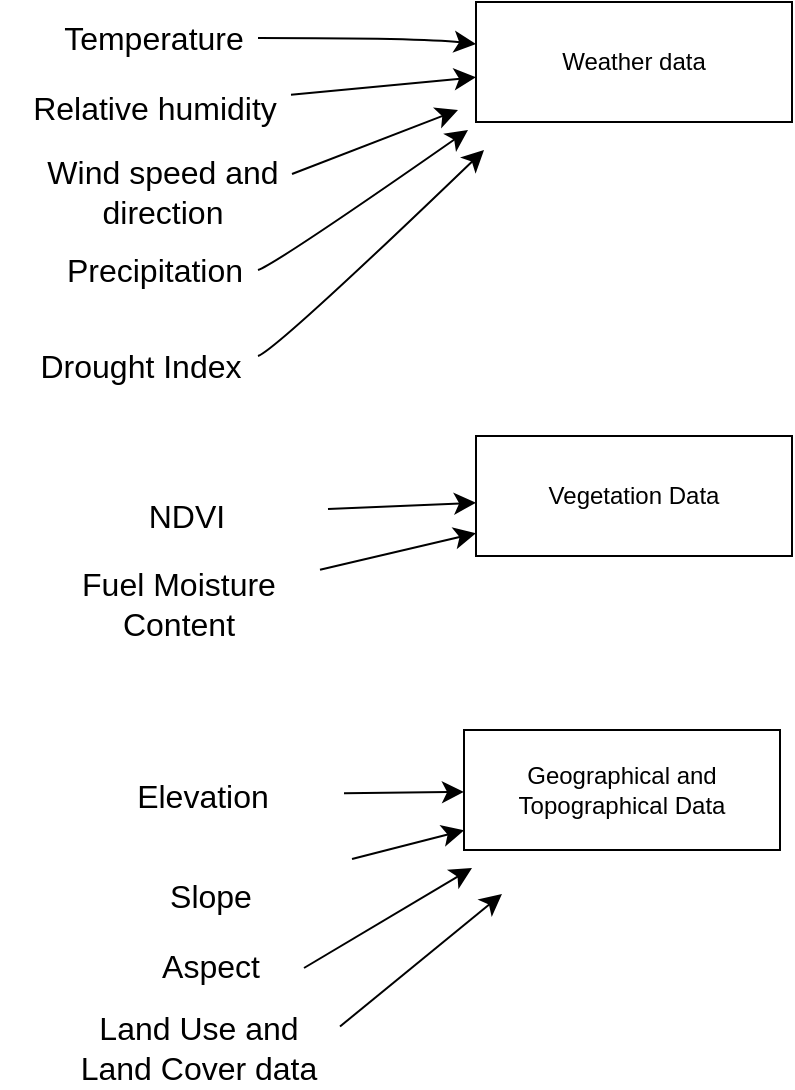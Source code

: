 <mxfile version="23.1.7" type="github">
  <diagram name="Page-1" id="PKp0a9mawbUQyF0-Q9NP">
    <mxGraphModel dx="1390" dy="-153" grid="0" gridSize="10" guides="1" tooltips="1" connect="1" arrows="1" fold="1" page="0" pageScale="1" pageWidth="850" pageHeight="1100" math="0" shadow="0">
      <root>
        <mxCell id="0" />
        <mxCell id="1" parent="0" />
        <mxCell id="-QceHO0PdCHQLvCHk2Ca-3" value="" style="edgeStyle=none;curved=1;rounded=0;orthogonalLoop=1;jettySize=auto;html=1;fontSize=12;startSize=8;endSize=8;" edge="1" parent="1" source="-QceHO0PdCHQLvCHk2Ca-1" target="-QceHO0PdCHQLvCHk2Ca-2">
          <mxGeometry relative="1" as="geometry">
            <Array as="points">
              <mxPoint x="-56" y="436" />
            </Array>
          </mxGeometry>
        </mxCell>
        <mxCell id="-QceHO0PdCHQLvCHk2Ca-1" value="Temperature" style="text;strokeColor=none;fillColor=none;html=1;align=center;verticalAlign=middle;whiteSpace=wrap;rounded=0;fontSize=16;" vertex="1" parent="1">
          <mxGeometry x="-242" y="421" width="104" height="30" as="geometry" />
        </mxCell>
        <mxCell id="-QceHO0PdCHQLvCHk2Ca-2" value="Weather data" style="whiteSpace=wrap;html=1;" vertex="1" parent="1">
          <mxGeometry x="-29" y="418" width="158" height="60" as="geometry" />
        </mxCell>
        <mxCell id="-QceHO0PdCHQLvCHk2Ca-5" value="" style="edgeStyle=none;curved=1;rounded=0;orthogonalLoop=1;jettySize=auto;html=1;fontSize=12;startSize=8;endSize=8;" edge="1" parent="1" source="-QceHO0PdCHQLvCHk2Ca-4" target="-QceHO0PdCHQLvCHk2Ca-2">
          <mxGeometry relative="1" as="geometry" />
        </mxCell>
        <mxCell id="-QceHO0PdCHQLvCHk2Ca-4" value="Relative humidity" style="text;strokeColor=none;fillColor=none;html=1;align=center;verticalAlign=middle;whiteSpace=wrap;rounded=0;fontSize=16;" vertex="1" parent="1">
          <mxGeometry x="-258.5" y="451" width="137" height="40" as="geometry" />
        </mxCell>
        <mxCell id="-QceHO0PdCHQLvCHk2Ca-8" value="Wind speed and direction" style="text;strokeColor=none;fillColor=none;html=1;align=center;verticalAlign=middle;whiteSpace=wrap;rounded=0;fontSize=16;" vertex="1" parent="1">
          <mxGeometry x="-256" y="492" width="141" height="41" as="geometry" />
        </mxCell>
        <mxCell id="-QceHO0PdCHQLvCHk2Ca-9" value="" style="edgeStyle=none;curved=1;rounded=0;orthogonalLoop=1;jettySize=auto;html=1;fontSize=12;startSize=8;endSize=8;" edge="1" parent="1">
          <mxGeometry relative="1" as="geometry">
            <mxPoint x="-121" y="504" as="sourcePoint" />
            <mxPoint x="-38" y="472" as="targetPoint" />
          </mxGeometry>
        </mxCell>
        <mxCell id="-QceHO0PdCHQLvCHk2Ca-10" value="Precipitation" style="text;strokeColor=none;fillColor=none;html=1;align=center;verticalAlign=middle;whiteSpace=wrap;rounded=0;fontSize=16;" vertex="1" parent="1">
          <mxGeometry x="-260.5" y="531" width="141" height="41" as="geometry" />
        </mxCell>
        <mxCell id="-QceHO0PdCHQLvCHk2Ca-11" value="" style="edgeStyle=none;curved=1;rounded=0;orthogonalLoop=1;jettySize=auto;html=1;fontSize=12;startSize=8;endSize=8;" edge="1" parent="1">
          <mxGeometry relative="1" as="geometry">
            <mxPoint x="-138" y="552" as="sourcePoint" />
            <mxPoint x="-33" y="482" as="targetPoint" />
            <Array as="points">
              <mxPoint x="-129" y="549" />
            </Array>
          </mxGeometry>
        </mxCell>
        <mxCell id="-QceHO0PdCHQLvCHk2Ca-12" value="Drought Index" style="text;strokeColor=none;fillColor=none;html=1;align=center;verticalAlign=middle;whiteSpace=wrap;rounded=0;fontSize=16;" vertex="1" parent="1">
          <mxGeometry x="-267" y="579" width="141" height="41" as="geometry" />
        </mxCell>
        <mxCell id="-QceHO0PdCHQLvCHk2Ca-13" value="" style="edgeStyle=none;curved=1;rounded=0;orthogonalLoop=1;jettySize=auto;html=1;fontSize=12;startSize=8;endSize=8;" edge="1" parent="1">
          <mxGeometry relative="1" as="geometry">
            <mxPoint x="-138" y="595" as="sourcePoint" />
            <mxPoint x="-25" y="492" as="targetPoint" />
            <Array as="points">
              <mxPoint x="-129" y="592" />
            </Array>
          </mxGeometry>
        </mxCell>
        <mxCell id="-QceHO0PdCHQLvCHk2Ca-14" value="Vegetation Data" style="whiteSpace=wrap;html=1;" vertex="1" parent="1">
          <mxGeometry x="-29" y="635" width="158" height="60" as="geometry" />
        </mxCell>
        <mxCell id="-QceHO0PdCHQLvCHk2Ca-16" value="" style="edgeStyle=none;curved=1;rounded=0;orthogonalLoop=1;jettySize=auto;html=1;fontSize=12;startSize=8;endSize=8;" edge="1" parent="1" source="-QceHO0PdCHQLvCHk2Ca-15" target="-QceHO0PdCHQLvCHk2Ca-14">
          <mxGeometry relative="1" as="geometry" />
        </mxCell>
        <mxCell id="-QceHO0PdCHQLvCHk2Ca-15" value="NDVI" style="text;strokeColor=none;fillColor=none;html=1;align=center;verticalAlign=middle;whiteSpace=wrap;rounded=0;fontSize=16;" vertex="1" parent="1">
          <mxGeometry x="-244" y="654" width="141" height="41" as="geometry" />
        </mxCell>
        <mxCell id="-QceHO0PdCHQLvCHk2Ca-18" value="" style="edgeStyle=none;curved=1;rounded=0;orthogonalLoop=1;jettySize=auto;html=1;fontSize=12;startSize=8;endSize=8;" edge="1" parent="1" source="-QceHO0PdCHQLvCHk2Ca-17" target="-QceHO0PdCHQLvCHk2Ca-14">
          <mxGeometry relative="1" as="geometry" />
        </mxCell>
        <mxCell id="-QceHO0PdCHQLvCHk2Ca-17" value="Fuel Moisture Content" style="text;strokeColor=none;fillColor=none;html=1;align=center;verticalAlign=middle;whiteSpace=wrap;rounded=0;fontSize=16;" vertex="1" parent="1">
          <mxGeometry x="-248" y="698" width="141" height="41" as="geometry" />
        </mxCell>
        <mxCell id="-QceHO0PdCHQLvCHk2Ca-19" value="Geographical and Topographical Data" style="whiteSpace=wrap;html=1;" vertex="1" parent="1">
          <mxGeometry x="-35" y="782" width="158" height="60" as="geometry" />
        </mxCell>
        <mxCell id="-QceHO0PdCHQLvCHk2Ca-21" value="" style="edgeStyle=none;curved=1;rounded=0;orthogonalLoop=1;jettySize=auto;html=1;fontSize=12;startSize=8;endSize=8;" edge="1" parent="1" source="-QceHO0PdCHQLvCHk2Ca-20" target="-QceHO0PdCHQLvCHk2Ca-19">
          <mxGeometry relative="1" as="geometry" />
        </mxCell>
        <mxCell id="-QceHO0PdCHQLvCHk2Ca-20" value="Elevation" style="text;strokeColor=none;fillColor=none;html=1;align=center;verticalAlign=middle;whiteSpace=wrap;rounded=0;fontSize=16;" vertex="1" parent="1">
          <mxGeometry x="-236" y="794" width="141" height="41" as="geometry" />
        </mxCell>
        <mxCell id="-QceHO0PdCHQLvCHk2Ca-23" value="" style="edgeStyle=none;curved=1;rounded=0;orthogonalLoop=1;jettySize=auto;html=1;fontSize=12;startSize=8;endSize=8;" edge="1" parent="1" source="-QceHO0PdCHQLvCHk2Ca-22" target="-QceHO0PdCHQLvCHk2Ca-19">
          <mxGeometry relative="1" as="geometry" />
        </mxCell>
        <mxCell id="-QceHO0PdCHQLvCHk2Ca-22" value="Slope" style="text;strokeColor=none;fillColor=none;html=1;align=center;verticalAlign=middle;whiteSpace=wrap;rounded=0;fontSize=16;" vertex="1" parent="1">
          <mxGeometry x="-232" y="844" width="141" height="41" as="geometry" />
        </mxCell>
        <mxCell id="-QceHO0PdCHQLvCHk2Ca-24" value="Aspect" style="text;strokeColor=none;fillColor=none;html=1;align=center;verticalAlign=middle;whiteSpace=wrap;rounded=0;fontSize=16;" vertex="1" parent="1">
          <mxGeometry x="-232" y="879" width="141" height="41" as="geometry" />
        </mxCell>
        <mxCell id="-QceHO0PdCHQLvCHk2Ca-25" value="" style="edgeStyle=none;curved=1;rounded=0;orthogonalLoop=1;jettySize=auto;html=1;fontSize=12;startSize=8;endSize=8;" edge="1" parent="1">
          <mxGeometry relative="1" as="geometry">
            <mxPoint x="-115" y="901" as="sourcePoint" />
            <mxPoint x="-31" y="851" as="targetPoint" />
          </mxGeometry>
        </mxCell>
        <mxCell id="-QceHO0PdCHQLvCHk2Ca-26" value="" style="edgeStyle=none;curved=1;rounded=0;orthogonalLoop=1;jettySize=auto;html=1;fontSize=12;startSize=8;endSize=8;exitX=1;exitY=0.25;exitDx=0;exitDy=0;" edge="1" parent="1" source="-QceHO0PdCHQLvCHk2Ca-27">
          <mxGeometry relative="1" as="geometry">
            <mxPoint x="-118" y="942" as="sourcePoint" />
            <mxPoint x="-16" y="864" as="targetPoint" />
          </mxGeometry>
        </mxCell>
        <mxCell id="-QceHO0PdCHQLvCHk2Ca-27" value="Land Use and Land Cover data" style="text;strokeColor=none;fillColor=none;html=1;align=center;verticalAlign=middle;whiteSpace=wrap;rounded=0;fontSize=16;" vertex="1" parent="1">
          <mxGeometry x="-238" y="920" width="141" height="41" as="geometry" />
        </mxCell>
      </root>
    </mxGraphModel>
  </diagram>
</mxfile>
